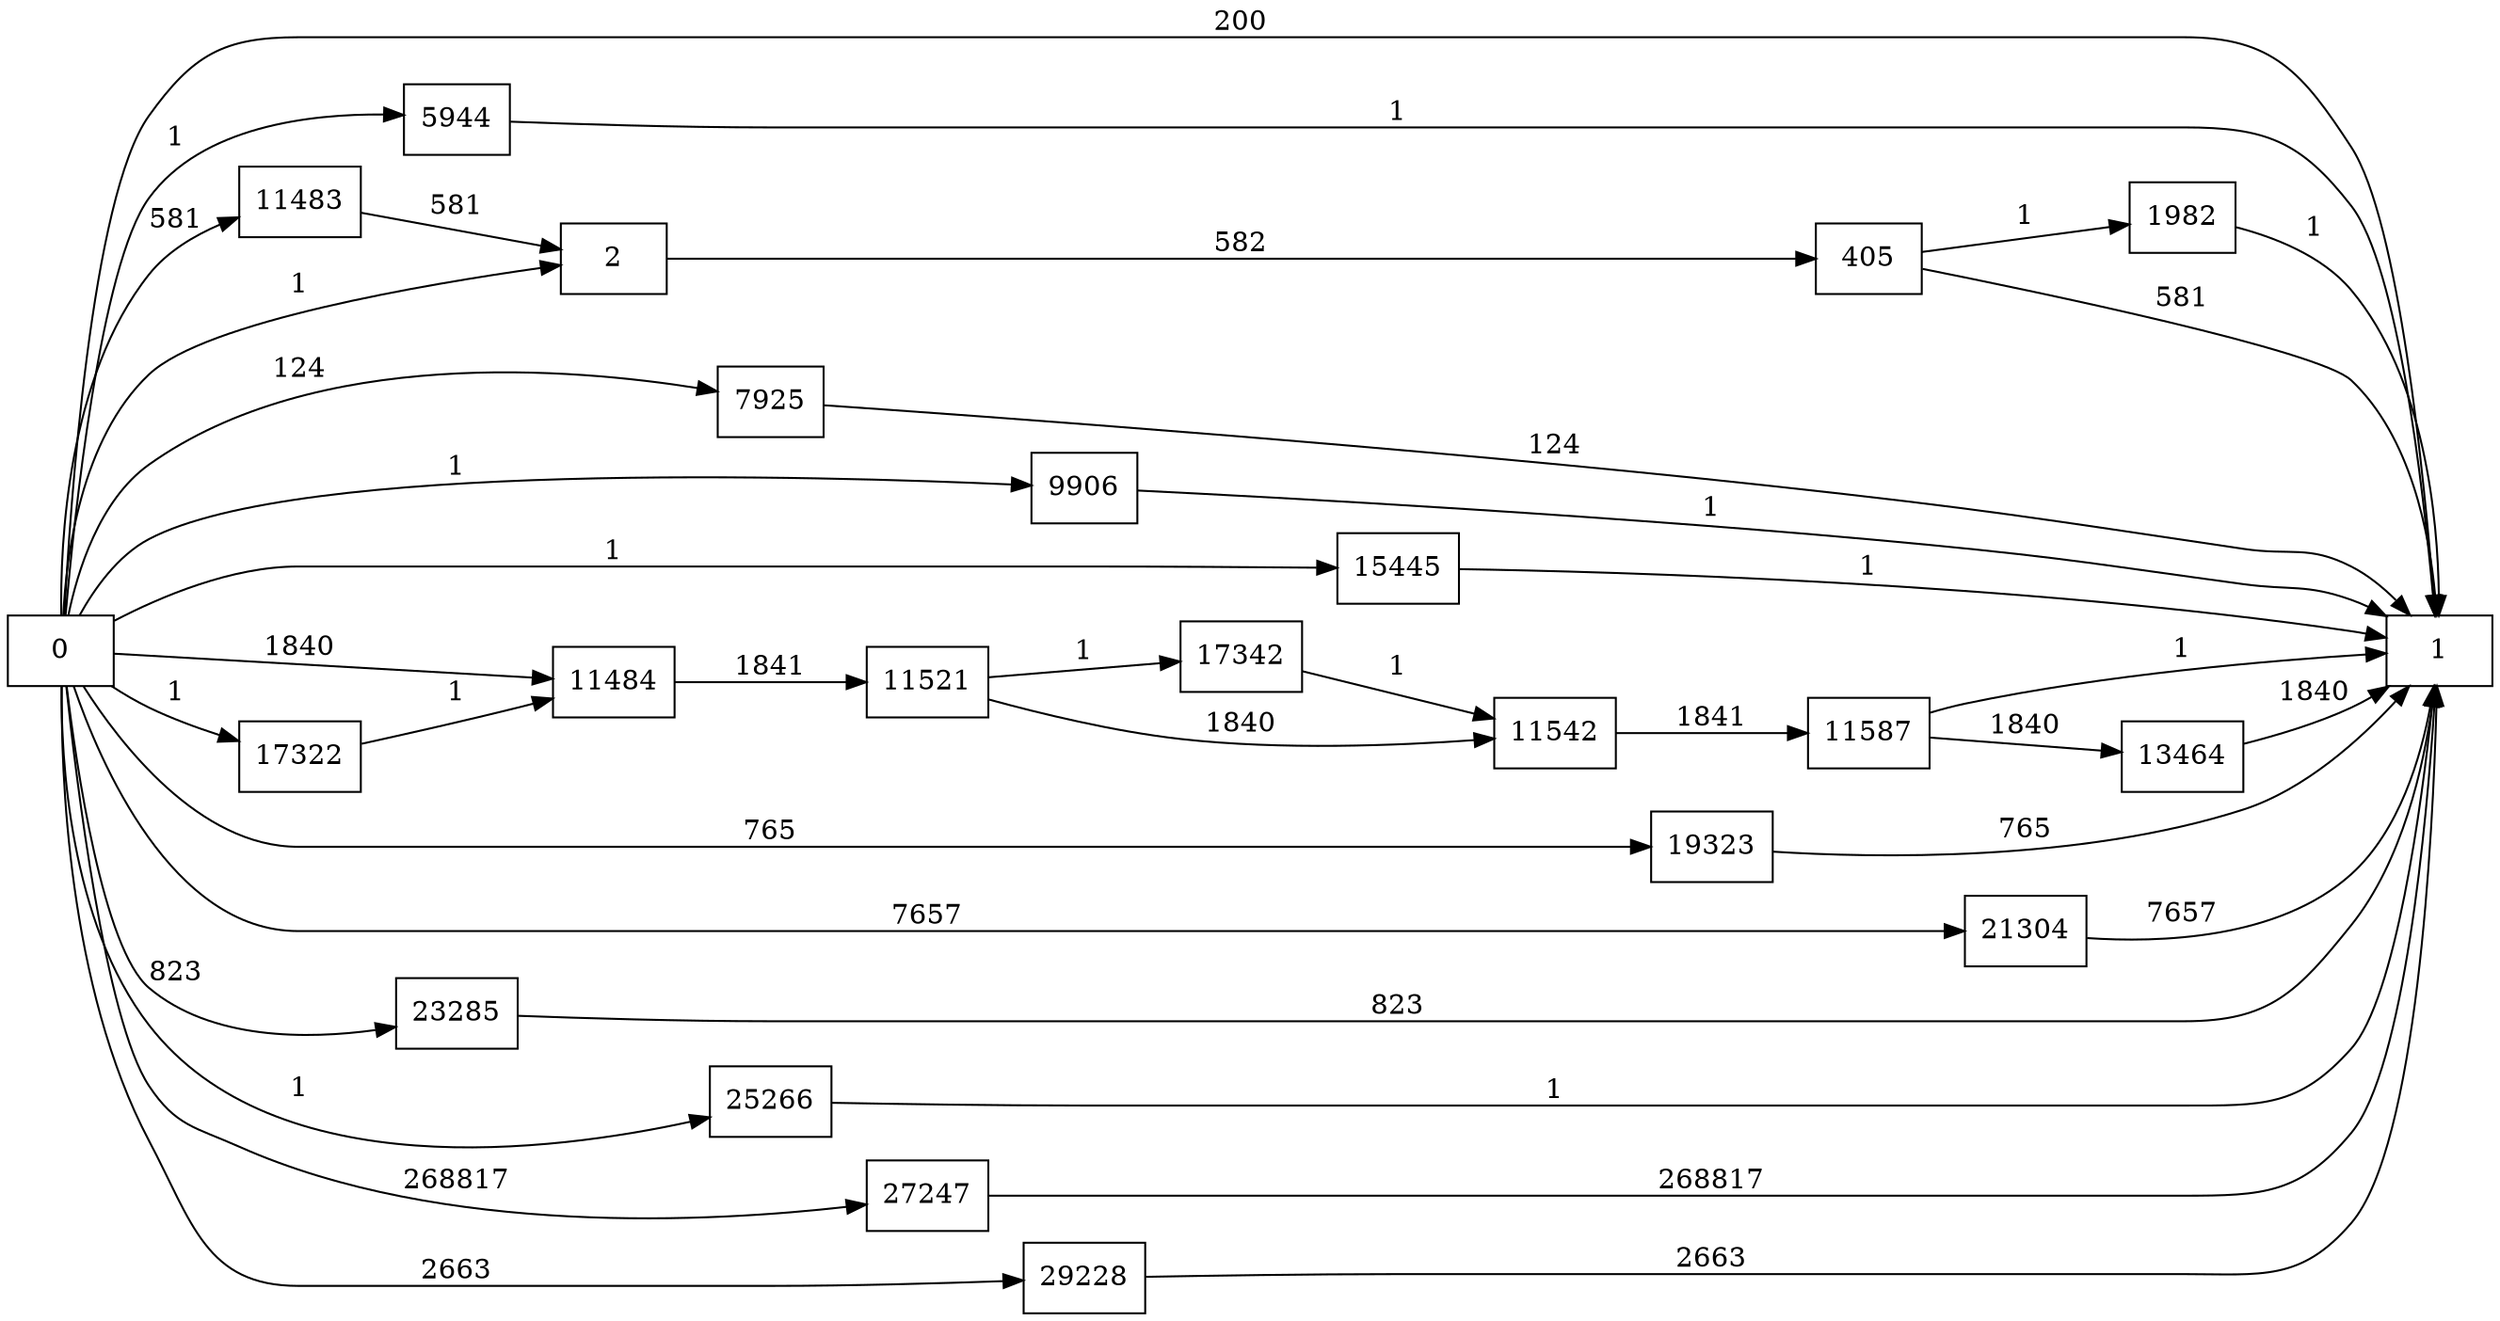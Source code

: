 digraph {
	graph [rankdir=LR]
	node [shape=rectangle]
	2 -> 405 [label=582]
	405 -> 1 [label=581]
	405 -> 1982 [label=1]
	1982 -> 1 [label=1]
	5944 -> 1 [label=1]
	7925 -> 1 [label=124]
	9906 -> 1 [label=1]
	11483 -> 2 [label=581]
	11484 -> 11521 [label=1841]
	11521 -> 11542 [label=1840]
	11521 -> 17342 [label=1]
	11542 -> 11587 [label=1841]
	11587 -> 1 [label=1]
	11587 -> 13464 [label=1840]
	13464 -> 1 [label=1840]
	15445 -> 1 [label=1]
	17322 -> 11484 [label=1]
	17342 -> 11542 [label=1]
	19323 -> 1 [label=765]
	21304 -> 1 [label=7657]
	23285 -> 1 [label=823]
	25266 -> 1 [label=1]
	27247 -> 1 [label=268817]
	29228 -> 1 [label=2663]
	0 -> 2 [label=1]
	0 -> 11484 [label=1840]
	0 -> 1 [label=200]
	0 -> 5944 [label=1]
	0 -> 7925 [label=124]
	0 -> 9906 [label=1]
	0 -> 11483 [label=581]
	0 -> 15445 [label=1]
	0 -> 17322 [label=1]
	0 -> 19323 [label=765]
	0 -> 21304 [label=7657]
	0 -> 23285 [label=823]
	0 -> 25266 [label=1]
	0 -> 27247 [label=268817]
	0 -> 29228 [label=2663]
}
